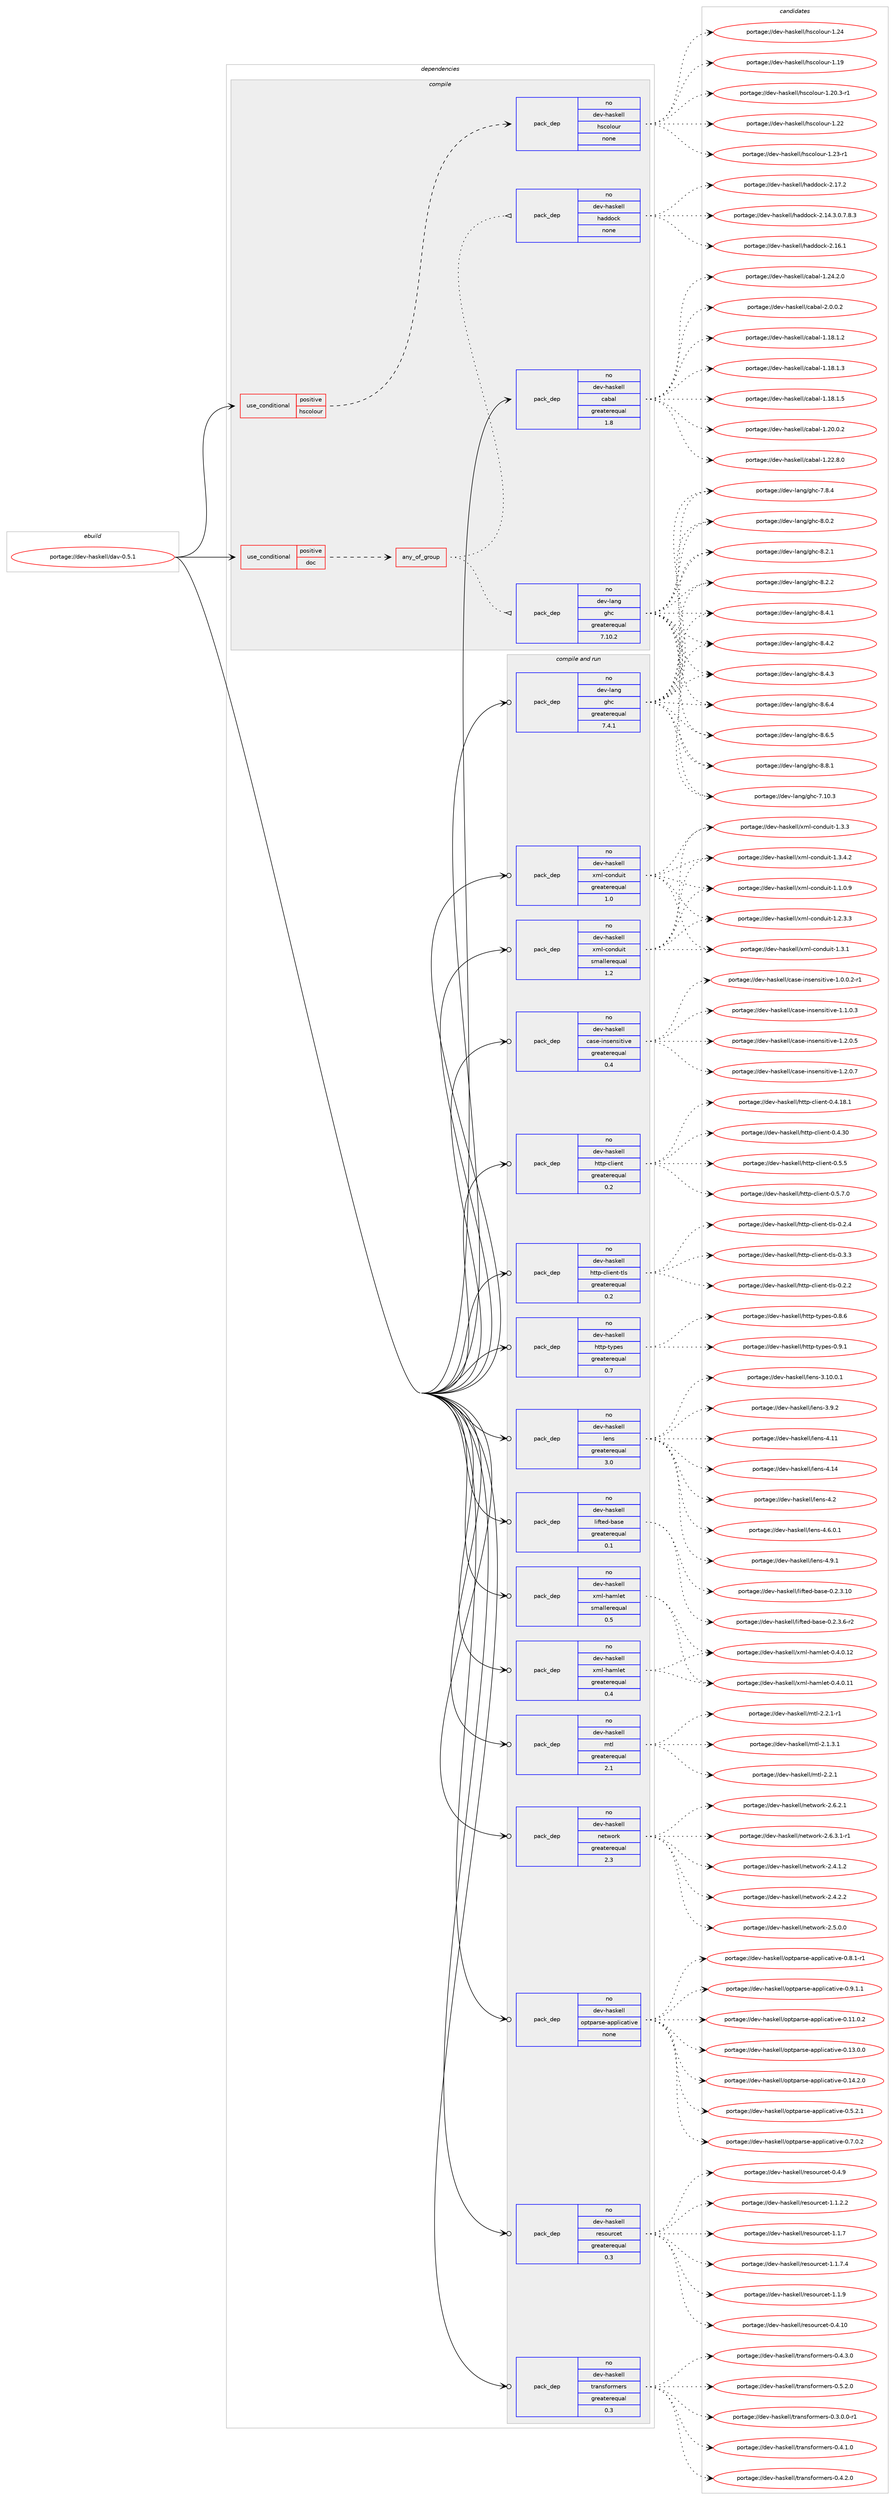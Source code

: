 digraph prolog {

# *************
# Graph options
# *************

newrank=true;
concentrate=true;
compound=true;
graph [rankdir=LR,fontname=Helvetica,fontsize=10,ranksep=1.5];#, ranksep=2.5, nodesep=0.2];
edge  [arrowhead=vee];
node  [fontname=Helvetica,fontsize=10];

# **********
# The ebuild
# **********

subgraph cluster_leftcol {
color=gray;
rank=same;
label=<<i>ebuild</i>>;
id [label="portage://dev-haskell/dav-0.5.1", color=red, width=4, href="../dev-haskell/dav-0.5.1.svg"];
}

# ****************
# The dependencies
# ****************

subgraph cluster_midcol {
color=gray;
label=<<i>dependencies</i>>;
subgraph cluster_compile {
fillcolor="#eeeeee";
style=filled;
label=<<i>compile</i>>;
subgraph cond14891 {
dependency66225 [label=<<TABLE BORDER="0" CELLBORDER="1" CELLSPACING="0" CELLPADDING="4"><TR><TD ROWSPAN="3" CELLPADDING="10">use_conditional</TD></TR><TR><TD>positive</TD></TR><TR><TD>doc</TD></TR></TABLE>>, shape=none, color=red];
subgraph any1576 {
dependency66226 [label=<<TABLE BORDER="0" CELLBORDER="1" CELLSPACING="0" CELLPADDING="4"><TR><TD CELLPADDING="10">any_of_group</TD></TR></TABLE>>, shape=none, color=red];subgraph pack49699 {
dependency66227 [label=<<TABLE BORDER="0" CELLBORDER="1" CELLSPACING="0" CELLPADDING="4" WIDTH="220"><TR><TD ROWSPAN="6" CELLPADDING="30">pack_dep</TD></TR><TR><TD WIDTH="110">no</TD></TR><TR><TD>dev-haskell</TD></TR><TR><TD>haddock</TD></TR><TR><TD>none</TD></TR><TR><TD></TD></TR></TABLE>>, shape=none, color=blue];
}
dependency66226:e -> dependency66227:w [weight=20,style="dotted",arrowhead="oinv"];
subgraph pack49700 {
dependency66228 [label=<<TABLE BORDER="0" CELLBORDER="1" CELLSPACING="0" CELLPADDING="4" WIDTH="220"><TR><TD ROWSPAN="6" CELLPADDING="30">pack_dep</TD></TR><TR><TD WIDTH="110">no</TD></TR><TR><TD>dev-lang</TD></TR><TR><TD>ghc</TD></TR><TR><TD>greaterequal</TD></TR><TR><TD>7.10.2</TD></TR></TABLE>>, shape=none, color=blue];
}
dependency66226:e -> dependency66228:w [weight=20,style="dotted",arrowhead="oinv"];
}
dependency66225:e -> dependency66226:w [weight=20,style="dashed",arrowhead="vee"];
}
id:e -> dependency66225:w [weight=20,style="solid",arrowhead="vee"];
subgraph cond14892 {
dependency66229 [label=<<TABLE BORDER="0" CELLBORDER="1" CELLSPACING="0" CELLPADDING="4"><TR><TD ROWSPAN="3" CELLPADDING="10">use_conditional</TD></TR><TR><TD>positive</TD></TR><TR><TD>hscolour</TD></TR></TABLE>>, shape=none, color=red];
subgraph pack49701 {
dependency66230 [label=<<TABLE BORDER="0" CELLBORDER="1" CELLSPACING="0" CELLPADDING="4" WIDTH="220"><TR><TD ROWSPAN="6" CELLPADDING="30">pack_dep</TD></TR><TR><TD WIDTH="110">no</TD></TR><TR><TD>dev-haskell</TD></TR><TR><TD>hscolour</TD></TR><TR><TD>none</TD></TR><TR><TD></TD></TR></TABLE>>, shape=none, color=blue];
}
dependency66229:e -> dependency66230:w [weight=20,style="dashed",arrowhead="vee"];
}
id:e -> dependency66229:w [weight=20,style="solid",arrowhead="vee"];
subgraph pack49702 {
dependency66231 [label=<<TABLE BORDER="0" CELLBORDER="1" CELLSPACING="0" CELLPADDING="4" WIDTH="220"><TR><TD ROWSPAN="6" CELLPADDING="30">pack_dep</TD></TR><TR><TD WIDTH="110">no</TD></TR><TR><TD>dev-haskell</TD></TR><TR><TD>cabal</TD></TR><TR><TD>greaterequal</TD></TR><TR><TD>1.8</TD></TR></TABLE>>, shape=none, color=blue];
}
id:e -> dependency66231:w [weight=20,style="solid",arrowhead="vee"];
}
subgraph cluster_compileandrun {
fillcolor="#eeeeee";
style=filled;
label=<<i>compile and run</i>>;
subgraph pack49703 {
dependency66232 [label=<<TABLE BORDER="0" CELLBORDER="1" CELLSPACING="0" CELLPADDING="4" WIDTH="220"><TR><TD ROWSPAN="6" CELLPADDING="30">pack_dep</TD></TR><TR><TD WIDTH="110">no</TD></TR><TR><TD>dev-haskell</TD></TR><TR><TD>case-insensitive</TD></TR><TR><TD>greaterequal</TD></TR><TR><TD>0.4</TD></TR></TABLE>>, shape=none, color=blue];
}
id:e -> dependency66232:w [weight=20,style="solid",arrowhead="odotvee"];
subgraph pack49704 {
dependency66233 [label=<<TABLE BORDER="0" CELLBORDER="1" CELLSPACING="0" CELLPADDING="4" WIDTH="220"><TR><TD ROWSPAN="6" CELLPADDING="30">pack_dep</TD></TR><TR><TD WIDTH="110">no</TD></TR><TR><TD>dev-haskell</TD></TR><TR><TD>http-client</TD></TR><TR><TD>greaterequal</TD></TR><TR><TD>0.2</TD></TR></TABLE>>, shape=none, color=blue];
}
id:e -> dependency66233:w [weight=20,style="solid",arrowhead="odotvee"];
subgraph pack49705 {
dependency66234 [label=<<TABLE BORDER="0" CELLBORDER="1" CELLSPACING="0" CELLPADDING="4" WIDTH="220"><TR><TD ROWSPAN="6" CELLPADDING="30">pack_dep</TD></TR><TR><TD WIDTH="110">no</TD></TR><TR><TD>dev-haskell</TD></TR><TR><TD>http-client-tls</TD></TR><TR><TD>greaterequal</TD></TR><TR><TD>0.2</TD></TR></TABLE>>, shape=none, color=blue];
}
id:e -> dependency66234:w [weight=20,style="solid",arrowhead="odotvee"];
subgraph pack49706 {
dependency66235 [label=<<TABLE BORDER="0" CELLBORDER="1" CELLSPACING="0" CELLPADDING="4" WIDTH="220"><TR><TD ROWSPAN="6" CELLPADDING="30">pack_dep</TD></TR><TR><TD WIDTH="110">no</TD></TR><TR><TD>dev-haskell</TD></TR><TR><TD>http-types</TD></TR><TR><TD>greaterequal</TD></TR><TR><TD>0.7</TD></TR></TABLE>>, shape=none, color=blue];
}
id:e -> dependency66235:w [weight=20,style="solid",arrowhead="odotvee"];
subgraph pack49707 {
dependency66236 [label=<<TABLE BORDER="0" CELLBORDER="1" CELLSPACING="0" CELLPADDING="4" WIDTH="220"><TR><TD ROWSPAN="6" CELLPADDING="30">pack_dep</TD></TR><TR><TD WIDTH="110">no</TD></TR><TR><TD>dev-haskell</TD></TR><TR><TD>lens</TD></TR><TR><TD>greaterequal</TD></TR><TR><TD>3.0</TD></TR></TABLE>>, shape=none, color=blue];
}
id:e -> dependency66236:w [weight=20,style="solid",arrowhead="odotvee"];
subgraph pack49708 {
dependency66237 [label=<<TABLE BORDER="0" CELLBORDER="1" CELLSPACING="0" CELLPADDING="4" WIDTH="220"><TR><TD ROWSPAN="6" CELLPADDING="30">pack_dep</TD></TR><TR><TD WIDTH="110">no</TD></TR><TR><TD>dev-haskell</TD></TR><TR><TD>lifted-base</TD></TR><TR><TD>greaterequal</TD></TR><TR><TD>0.1</TD></TR></TABLE>>, shape=none, color=blue];
}
id:e -> dependency66237:w [weight=20,style="solid",arrowhead="odotvee"];
subgraph pack49709 {
dependency66238 [label=<<TABLE BORDER="0" CELLBORDER="1" CELLSPACING="0" CELLPADDING="4" WIDTH="220"><TR><TD ROWSPAN="6" CELLPADDING="30">pack_dep</TD></TR><TR><TD WIDTH="110">no</TD></TR><TR><TD>dev-haskell</TD></TR><TR><TD>mtl</TD></TR><TR><TD>greaterequal</TD></TR><TR><TD>2.1</TD></TR></TABLE>>, shape=none, color=blue];
}
id:e -> dependency66238:w [weight=20,style="solid",arrowhead="odotvee"];
subgraph pack49710 {
dependency66239 [label=<<TABLE BORDER="0" CELLBORDER="1" CELLSPACING="0" CELLPADDING="4" WIDTH="220"><TR><TD ROWSPAN="6" CELLPADDING="30">pack_dep</TD></TR><TR><TD WIDTH="110">no</TD></TR><TR><TD>dev-haskell</TD></TR><TR><TD>network</TD></TR><TR><TD>greaterequal</TD></TR><TR><TD>2.3</TD></TR></TABLE>>, shape=none, color=blue];
}
id:e -> dependency66239:w [weight=20,style="solid",arrowhead="odotvee"];
subgraph pack49711 {
dependency66240 [label=<<TABLE BORDER="0" CELLBORDER="1" CELLSPACING="0" CELLPADDING="4" WIDTH="220"><TR><TD ROWSPAN="6" CELLPADDING="30">pack_dep</TD></TR><TR><TD WIDTH="110">no</TD></TR><TR><TD>dev-haskell</TD></TR><TR><TD>optparse-applicative</TD></TR><TR><TD>none</TD></TR><TR><TD></TD></TR></TABLE>>, shape=none, color=blue];
}
id:e -> dependency66240:w [weight=20,style="solid",arrowhead="odotvee"];
subgraph pack49712 {
dependency66241 [label=<<TABLE BORDER="0" CELLBORDER="1" CELLSPACING="0" CELLPADDING="4" WIDTH="220"><TR><TD ROWSPAN="6" CELLPADDING="30">pack_dep</TD></TR><TR><TD WIDTH="110">no</TD></TR><TR><TD>dev-haskell</TD></TR><TR><TD>resourcet</TD></TR><TR><TD>greaterequal</TD></TR><TR><TD>0.3</TD></TR></TABLE>>, shape=none, color=blue];
}
id:e -> dependency66241:w [weight=20,style="solid",arrowhead="odotvee"];
subgraph pack49713 {
dependency66242 [label=<<TABLE BORDER="0" CELLBORDER="1" CELLSPACING="0" CELLPADDING="4" WIDTH="220"><TR><TD ROWSPAN="6" CELLPADDING="30">pack_dep</TD></TR><TR><TD WIDTH="110">no</TD></TR><TR><TD>dev-haskell</TD></TR><TR><TD>transformers</TD></TR><TR><TD>greaterequal</TD></TR><TR><TD>0.3</TD></TR></TABLE>>, shape=none, color=blue];
}
id:e -> dependency66242:w [weight=20,style="solid",arrowhead="odotvee"];
subgraph pack49714 {
dependency66243 [label=<<TABLE BORDER="0" CELLBORDER="1" CELLSPACING="0" CELLPADDING="4" WIDTH="220"><TR><TD ROWSPAN="6" CELLPADDING="30">pack_dep</TD></TR><TR><TD WIDTH="110">no</TD></TR><TR><TD>dev-haskell</TD></TR><TR><TD>xml-conduit</TD></TR><TR><TD>greaterequal</TD></TR><TR><TD>1.0</TD></TR></TABLE>>, shape=none, color=blue];
}
id:e -> dependency66243:w [weight=20,style="solid",arrowhead="odotvee"];
subgraph pack49715 {
dependency66244 [label=<<TABLE BORDER="0" CELLBORDER="1" CELLSPACING="0" CELLPADDING="4" WIDTH="220"><TR><TD ROWSPAN="6" CELLPADDING="30">pack_dep</TD></TR><TR><TD WIDTH="110">no</TD></TR><TR><TD>dev-haskell</TD></TR><TR><TD>xml-conduit</TD></TR><TR><TD>smallerequal</TD></TR><TR><TD>1.2</TD></TR></TABLE>>, shape=none, color=blue];
}
id:e -> dependency66244:w [weight=20,style="solid",arrowhead="odotvee"];
subgraph pack49716 {
dependency66245 [label=<<TABLE BORDER="0" CELLBORDER="1" CELLSPACING="0" CELLPADDING="4" WIDTH="220"><TR><TD ROWSPAN="6" CELLPADDING="30">pack_dep</TD></TR><TR><TD WIDTH="110">no</TD></TR><TR><TD>dev-haskell</TD></TR><TR><TD>xml-hamlet</TD></TR><TR><TD>greaterequal</TD></TR><TR><TD>0.4</TD></TR></TABLE>>, shape=none, color=blue];
}
id:e -> dependency66245:w [weight=20,style="solid",arrowhead="odotvee"];
subgraph pack49717 {
dependency66246 [label=<<TABLE BORDER="0" CELLBORDER="1" CELLSPACING="0" CELLPADDING="4" WIDTH="220"><TR><TD ROWSPAN="6" CELLPADDING="30">pack_dep</TD></TR><TR><TD WIDTH="110">no</TD></TR><TR><TD>dev-haskell</TD></TR><TR><TD>xml-hamlet</TD></TR><TR><TD>smallerequal</TD></TR><TR><TD>0.5</TD></TR></TABLE>>, shape=none, color=blue];
}
id:e -> dependency66246:w [weight=20,style="solid",arrowhead="odotvee"];
subgraph pack49718 {
dependency66247 [label=<<TABLE BORDER="0" CELLBORDER="1" CELLSPACING="0" CELLPADDING="4" WIDTH="220"><TR><TD ROWSPAN="6" CELLPADDING="30">pack_dep</TD></TR><TR><TD WIDTH="110">no</TD></TR><TR><TD>dev-lang</TD></TR><TR><TD>ghc</TD></TR><TR><TD>greaterequal</TD></TR><TR><TD>7.4.1</TD></TR></TABLE>>, shape=none, color=blue];
}
id:e -> dependency66247:w [weight=20,style="solid",arrowhead="odotvee"];
}
subgraph cluster_run {
fillcolor="#eeeeee";
style=filled;
label=<<i>run</i>>;
}
}

# **************
# The candidates
# **************

subgraph cluster_choices {
rank=same;
color=gray;
label=<<i>candidates</i>>;

subgraph choice49699 {
color=black;
nodesep=1;
choiceportage1001011184510497115107101108108471049710010011199107455046495246514648465546564651 [label="portage://dev-haskell/haddock-2.14.3.0.7.8.3", color=red, width=4,href="../dev-haskell/haddock-2.14.3.0.7.8.3.svg"];
choiceportage100101118451049711510710110810847104971001001119910745504649544649 [label="portage://dev-haskell/haddock-2.16.1", color=red, width=4,href="../dev-haskell/haddock-2.16.1.svg"];
choiceportage100101118451049711510710110810847104971001001119910745504649554650 [label="portage://dev-haskell/haddock-2.17.2", color=red, width=4,href="../dev-haskell/haddock-2.17.2.svg"];
dependency66227:e -> choiceportage1001011184510497115107101108108471049710010011199107455046495246514648465546564651:w [style=dotted,weight="100"];
dependency66227:e -> choiceportage100101118451049711510710110810847104971001001119910745504649544649:w [style=dotted,weight="100"];
dependency66227:e -> choiceportage100101118451049711510710110810847104971001001119910745504649554650:w [style=dotted,weight="100"];
}
subgraph choice49700 {
color=black;
nodesep=1;
choiceportage1001011184510897110103471031049945554649484651 [label="portage://dev-lang/ghc-7.10.3", color=red, width=4,href="../dev-lang/ghc-7.10.3.svg"];
choiceportage10010111845108971101034710310499455546564652 [label="portage://dev-lang/ghc-7.8.4", color=red, width=4,href="../dev-lang/ghc-7.8.4.svg"];
choiceportage10010111845108971101034710310499455646484650 [label="portage://dev-lang/ghc-8.0.2", color=red, width=4,href="../dev-lang/ghc-8.0.2.svg"];
choiceportage10010111845108971101034710310499455646504649 [label="portage://dev-lang/ghc-8.2.1", color=red, width=4,href="../dev-lang/ghc-8.2.1.svg"];
choiceportage10010111845108971101034710310499455646504650 [label="portage://dev-lang/ghc-8.2.2", color=red, width=4,href="../dev-lang/ghc-8.2.2.svg"];
choiceportage10010111845108971101034710310499455646524649 [label="portage://dev-lang/ghc-8.4.1", color=red, width=4,href="../dev-lang/ghc-8.4.1.svg"];
choiceportage10010111845108971101034710310499455646524650 [label="portage://dev-lang/ghc-8.4.2", color=red, width=4,href="../dev-lang/ghc-8.4.2.svg"];
choiceportage10010111845108971101034710310499455646524651 [label="portage://dev-lang/ghc-8.4.3", color=red, width=4,href="../dev-lang/ghc-8.4.3.svg"];
choiceportage10010111845108971101034710310499455646544652 [label="portage://dev-lang/ghc-8.6.4", color=red, width=4,href="../dev-lang/ghc-8.6.4.svg"];
choiceportage10010111845108971101034710310499455646544653 [label="portage://dev-lang/ghc-8.6.5", color=red, width=4,href="../dev-lang/ghc-8.6.5.svg"];
choiceportage10010111845108971101034710310499455646564649 [label="portage://dev-lang/ghc-8.8.1", color=red, width=4,href="../dev-lang/ghc-8.8.1.svg"];
dependency66228:e -> choiceportage1001011184510897110103471031049945554649484651:w [style=dotted,weight="100"];
dependency66228:e -> choiceportage10010111845108971101034710310499455546564652:w [style=dotted,weight="100"];
dependency66228:e -> choiceportage10010111845108971101034710310499455646484650:w [style=dotted,weight="100"];
dependency66228:e -> choiceportage10010111845108971101034710310499455646504649:w [style=dotted,weight="100"];
dependency66228:e -> choiceportage10010111845108971101034710310499455646504650:w [style=dotted,weight="100"];
dependency66228:e -> choiceportage10010111845108971101034710310499455646524649:w [style=dotted,weight="100"];
dependency66228:e -> choiceportage10010111845108971101034710310499455646524650:w [style=dotted,weight="100"];
dependency66228:e -> choiceportage10010111845108971101034710310499455646524651:w [style=dotted,weight="100"];
dependency66228:e -> choiceportage10010111845108971101034710310499455646544652:w [style=dotted,weight="100"];
dependency66228:e -> choiceportage10010111845108971101034710310499455646544653:w [style=dotted,weight="100"];
dependency66228:e -> choiceportage10010111845108971101034710310499455646564649:w [style=dotted,weight="100"];
}
subgraph choice49701 {
color=black;
nodesep=1;
choiceportage100101118451049711510710110810847104115991111081111171144549464957 [label="portage://dev-haskell/hscolour-1.19", color=red, width=4,href="../dev-haskell/hscolour-1.19.svg"];
choiceportage10010111845104971151071011081084710411599111108111117114454946504846514511449 [label="portage://dev-haskell/hscolour-1.20.3-r1", color=red, width=4,href="../dev-haskell/hscolour-1.20.3-r1.svg"];
choiceportage100101118451049711510710110810847104115991111081111171144549465050 [label="portage://dev-haskell/hscolour-1.22", color=red, width=4,href="../dev-haskell/hscolour-1.22.svg"];
choiceportage1001011184510497115107101108108471041159911110811111711445494650514511449 [label="portage://dev-haskell/hscolour-1.23-r1", color=red, width=4,href="../dev-haskell/hscolour-1.23-r1.svg"];
choiceportage100101118451049711510710110810847104115991111081111171144549465052 [label="portage://dev-haskell/hscolour-1.24", color=red, width=4,href="../dev-haskell/hscolour-1.24.svg"];
dependency66230:e -> choiceportage100101118451049711510710110810847104115991111081111171144549464957:w [style=dotted,weight="100"];
dependency66230:e -> choiceportage10010111845104971151071011081084710411599111108111117114454946504846514511449:w [style=dotted,weight="100"];
dependency66230:e -> choiceportage100101118451049711510710110810847104115991111081111171144549465050:w [style=dotted,weight="100"];
dependency66230:e -> choiceportage1001011184510497115107101108108471041159911110811111711445494650514511449:w [style=dotted,weight="100"];
dependency66230:e -> choiceportage100101118451049711510710110810847104115991111081111171144549465052:w [style=dotted,weight="100"];
}
subgraph choice49702 {
color=black;
nodesep=1;
choiceportage10010111845104971151071011081084799979897108454946495646494650 [label="portage://dev-haskell/cabal-1.18.1.2", color=red, width=4,href="../dev-haskell/cabal-1.18.1.2.svg"];
choiceportage10010111845104971151071011081084799979897108454946495646494651 [label="portage://dev-haskell/cabal-1.18.1.3", color=red, width=4,href="../dev-haskell/cabal-1.18.1.3.svg"];
choiceportage10010111845104971151071011081084799979897108454946495646494653 [label="portage://dev-haskell/cabal-1.18.1.5", color=red, width=4,href="../dev-haskell/cabal-1.18.1.5.svg"];
choiceportage10010111845104971151071011081084799979897108454946504846484650 [label="portage://dev-haskell/cabal-1.20.0.2", color=red, width=4,href="../dev-haskell/cabal-1.20.0.2.svg"];
choiceportage10010111845104971151071011081084799979897108454946505046564648 [label="portage://dev-haskell/cabal-1.22.8.0", color=red, width=4,href="../dev-haskell/cabal-1.22.8.0.svg"];
choiceportage10010111845104971151071011081084799979897108454946505246504648 [label="portage://dev-haskell/cabal-1.24.2.0", color=red, width=4,href="../dev-haskell/cabal-1.24.2.0.svg"];
choiceportage100101118451049711510710110810847999798971084550464846484650 [label="portage://dev-haskell/cabal-2.0.0.2", color=red, width=4,href="../dev-haskell/cabal-2.0.0.2.svg"];
dependency66231:e -> choiceportage10010111845104971151071011081084799979897108454946495646494650:w [style=dotted,weight="100"];
dependency66231:e -> choiceportage10010111845104971151071011081084799979897108454946495646494651:w [style=dotted,weight="100"];
dependency66231:e -> choiceportage10010111845104971151071011081084799979897108454946495646494653:w [style=dotted,weight="100"];
dependency66231:e -> choiceportage10010111845104971151071011081084799979897108454946504846484650:w [style=dotted,weight="100"];
dependency66231:e -> choiceportage10010111845104971151071011081084799979897108454946505046564648:w [style=dotted,weight="100"];
dependency66231:e -> choiceportage10010111845104971151071011081084799979897108454946505246504648:w [style=dotted,weight="100"];
dependency66231:e -> choiceportage100101118451049711510710110810847999798971084550464846484650:w [style=dotted,weight="100"];
}
subgraph choice49703 {
color=black;
nodesep=1;
choiceportage10010111845104971151071011081084799971151014510511011510111011510511610511810145494648464846504511449 [label="portage://dev-haskell/case-insensitive-1.0.0.2-r1", color=red, width=4,href="../dev-haskell/case-insensitive-1.0.0.2-r1.svg"];
choiceportage1001011184510497115107101108108479997115101451051101151011101151051161051181014549464946484651 [label="portage://dev-haskell/case-insensitive-1.1.0.3", color=red, width=4,href="../dev-haskell/case-insensitive-1.1.0.3.svg"];
choiceportage1001011184510497115107101108108479997115101451051101151011101151051161051181014549465046484653 [label="portage://dev-haskell/case-insensitive-1.2.0.5", color=red, width=4,href="../dev-haskell/case-insensitive-1.2.0.5.svg"];
choiceportage1001011184510497115107101108108479997115101451051101151011101151051161051181014549465046484655 [label="portage://dev-haskell/case-insensitive-1.2.0.7", color=red, width=4,href="../dev-haskell/case-insensitive-1.2.0.7.svg"];
dependency66232:e -> choiceportage10010111845104971151071011081084799971151014510511011510111011510511610511810145494648464846504511449:w [style=dotted,weight="100"];
dependency66232:e -> choiceportage1001011184510497115107101108108479997115101451051101151011101151051161051181014549464946484651:w [style=dotted,weight="100"];
dependency66232:e -> choiceportage1001011184510497115107101108108479997115101451051101151011101151051161051181014549465046484653:w [style=dotted,weight="100"];
dependency66232:e -> choiceportage1001011184510497115107101108108479997115101451051101151011101151051161051181014549465046484655:w [style=dotted,weight="100"];
}
subgraph choice49704 {
color=black;
nodesep=1;
choiceportage1001011184510497115107101108108471041161161124599108105101110116454846524649564649 [label="portage://dev-haskell/http-client-0.4.18.1", color=red, width=4,href="../dev-haskell/http-client-0.4.18.1.svg"];
choiceportage100101118451049711510710110810847104116116112459910810510111011645484652465148 [label="portage://dev-haskell/http-client-0.4.30", color=red, width=4,href="../dev-haskell/http-client-0.4.30.svg"];
choiceportage1001011184510497115107101108108471041161161124599108105101110116454846534653 [label="portage://dev-haskell/http-client-0.5.5", color=red, width=4,href="../dev-haskell/http-client-0.5.5.svg"];
choiceportage10010111845104971151071011081084710411611611245991081051011101164548465346554648 [label="portage://dev-haskell/http-client-0.5.7.0", color=red, width=4,href="../dev-haskell/http-client-0.5.7.0.svg"];
dependency66233:e -> choiceportage1001011184510497115107101108108471041161161124599108105101110116454846524649564649:w [style=dotted,weight="100"];
dependency66233:e -> choiceportage100101118451049711510710110810847104116116112459910810510111011645484652465148:w [style=dotted,weight="100"];
dependency66233:e -> choiceportage1001011184510497115107101108108471041161161124599108105101110116454846534653:w [style=dotted,weight="100"];
dependency66233:e -> choiceportage10010111845104971151071011081084710411611611245991081051011101164548465346554648:w [style=dotted,weight="100"];
}
subgraph choice49705 {
color=black;
nodesep=1;
choiceportage100101118451049711510710110810847104116116112459910810510111011645116108115454846504650 [label="portage://dev-haskell/http-client-tls-0.2.2", color=red, width=4,href="../dev-haskell/http-client-tls-0.2.2.svg"];
choiceportage100101118451049711510710110810847104116116112459910810510111011645116108115454846504652 [label="portage://dev-haskell/http-client-tls-0.2.4", color=red, width=4,href="../dev-haskell/http-client-tls-0.2.4.svg"];
choiceportage100101118451049711510710110810847104116116112459910810510111011645116108115454846514651 [label="portage://dev-haskell/http-client-tls-0.3.3", color=red, width=4,href="../dev-haskell/http-client-tls-0.3.3.svg"];
dependency66234:e -> choiceportage100101118451049711510710110810847104116116112459910810510111011645116108115454846504650:w [style=dotted,weight="100"];
dependency66234:e -> choiceportage100101118451049711510710110810847104116116112459910810510111011645116108115454846504652:w [style=dotted,weight="100"];
dependency66234:e -> choiceportage100101118451049711510710110810847104116116112459910810510111011645116108115454846514651:w [style=dotted,weight="100"];
}
subgraph choice49706 {
color=black;
nodesep=1;
choiceportage10010111845104971151071011081084710411611611245116121112101115454846564654 [label="portage://dev-haskell/http-types-0.8.6", color=red, width=4,href="../dev-haskell/http-types-0.8.6.svg"];
choiceportage10010111845104971151071011081084710411611611245116121112101115454846574649 [label="portage://dev-haskell/http-types-0.9.1", color=red, width=4,href="../dev-haskell/http-types-0.9.1.svg"];
dependency66235:e -> choiceportage10010111845104971151071011081084710411611611245116121112101115454846564654:w [style=dotted,weight="100"];
dependency66235:e -> choiceportage10010111845104971151071011081084710411611611245116121112101115454846574649:w [style=dotted,weight="100"];
}
subgraph choice49707 {
color=black;
nodesep=1;
choiceportage100101118451049711510710110810847108101110115455146494846484649 [label="portage://dev-haskell/lens-3.10.0.1", color=red, width=4,href="../dev-haskell/lens-3.10.0.1.svg"];
choiceportage100101118451049711510710110810847108101110115455146574650 [label="portage://dev-haskell/lens-3.9.2", color=red, width=4,href="../dev-haskell/lens-3.9.2.svg"];
choiceportage1001011184510497115107101108108471081011101154552464949 [label="portage://dev-haskell/lens-4.11", color=red, width=4,href="../dev-haskell/lens-4.11.svg"];
choiceportage1001011184510497115107101108108471081011101154552464952 [label="portage://dev-haskell/lens-4.14", color=red, width=4,href="../dev-haskell/lens-4.14.svg"];
choiceportage10010111845104971151071011081084710810111011545524650 [label="portage://dev-haskell/lens-4.2", color=red, width=4,href="../dev-haskell/lens-4.2.svg"];
choiceportage1001011184510497115107101108108471081011101154552465446484649 [label="portage://dev-haskell/lens-4.6.0.1", color=red, width=4,href="../dev-haskell/lens-4.6.0.1.svg"];
choiceportage100101118451049711510710110810847108101110115455246574649 [label="portage://dev-haskell/lens-4.9.1", color=red, width=4,href="../dev-haskell/lens-4.9.1.svg"];
dependency66236:e -> choiceportage100101118451049711510710110810847108101110115455146494846484649:w [style=dotted,weight="100"];
dependency66236:e -> choiceportage100101118451049711510710110810847108101110115455146574650:w [style=dotted,weight="100"];
dependency66236:e -> choiceportage1001011184510497115107101108108471081011101154552464949:w [style=dotted,weight="100"];
dependency66236:e -> choiceportage1001011184510497115107101108108471081011101154552464952:w [style=dotted,weight="100"];
dependency66236:e -> choiceportage10010111845104971151071011081084710810111011545524650:w [style=dotted,weight="100"];
dependency66236:e -> choiceportage1001011184510497115107101108108471081011101154552465446484649:w [style=dotted,weight="100"];
dependency66236:e -> choiceportage100101118451049711510710110810847108101110115455246574649:w [style=dotted,weight="100"];
}
subgraph choice49708 {
color=black;
nodesep=1;
choiceportage100101118451049711510710110810847108105102116101100459897115101454846504651464948 [label="portage://dev-haskell/lifted-base-0.2.3.10", color=red, width=4,href="../dev-haskell/lifted-base-0.2.3.10.svg"];
choiceportage10010111845104971151071011081084710810510211610110045989711510145484650465146544511450 [label="portage://dev-haskell/lifted-base-0.2.3.6-r2", color=red, width=4,href="../dev-haskell/lifted-base-0.2.3.6-r2.svg"];
dependency66237:e -> choiceportage100101118451049711510710110810847108105102116101100459897115101454846504651464948:w [style=dotted,weight="100"];
dependency66237:e -> choiceportage10010111845104971151071011081084710810510211610110045989711510145484650465146544511450:w [style=dotted,weight="100"];
}
subgraph choice49709 {
color=black;
nodesep=1;
choiceportage1001011184510497115107101108108471091161084550464946514649 [label="portage://dev-haskell/mtl-2.1.3.1", color=red, width=4,href="../dev-haskell/mtl-2.1.3.1.svg"];
choiceportage100101118451049711510710110810847109116108455046504649 [label="portage://dev-haskell/mtl-2.2.1", color=red, width=4,href="../dev-haskell/mtl-2.2.1.svg"];
choiceportage1001011184510497115107101108108471091161084550465046494511449 [label="portage://dev-haskell/mtl-2.2.1-r1", color=red, width=4,href="../dev-haskell/mtl-2.2.1-r1.svg"];
dependency66238:e -> choiceportage1001011184510497115107101108108471091161084550464946514649:w [style=dotted,weight="100"];
dependency66238:e -> choiceportage100101118451049711510710110810847109116108455046504649:w [style=dotted,weight="100"];
dependency66238:e -> choiceportage1001011184510497115107101108108471091161084550465046494511449:w [style=dotted,weight="100"];
}
subgraph choice49710 {
color=black;
nodesep=1;
choiceportage1001011184510497115107101108108471101011161191111141074550465246494650 [label="portage://dev-haskell/network-2.4.1.2", color=red, width=4,href="../dev-haskell/network-2.4.1.2.svg"];
choiceportage1001011184510497115107101108108471101011161191111141074550465246504650 [label="portage://dev-haskell/network-2.4.2.2", color=red, width=4,href="../dev-haskell/network-2.4.2.2.svg"];
choiceportage1001011184510497115107101108108471101011161191111141074550465346484648 [label="portage://dev-haskell/network-2.5.0.0", color=red, width=4,href="../dev-haskell/network-2.5.0.0.svg"];
choiceportage1001011184510497115107101108108471101011161191111141074550465446504649 [label="portage://dev-haskell/network-2.6.2.1", color=red, width=4,href="../dev-haskell/network-2.6.2.1.svg"];
choiceportage10010111845104971151071011081084711010111611911111410745504654465146494511449 [label="portage://dev-haskell/network-2.6.3.1-r1", color=red, width=4,href="../dev-haskell/network-2.6.3.1-r1.svg"];
dependency66239:e -> choiceportage1001011184510497115107101108108471101011161191111141074550465246494650:w [style=dotted,weight="100"];
dependency66239:e -> choiceportage1001011184510497115107101108108471101011161191111141074550465246504650:w [style=dotted,weight="100"];
dependency66239:e -> choiceportage1001011184510497115107101108108471101011161191111141074550465346484648:w [style=dotted,weight="100"];
dependency66239:e -> choiceportage1001011184510497115107101108108471101011161191111141074550465446504649:w [style=dotted,weight="100"];
dependency66239:e -> choiceportage10010111845104971151071011081084711010111611911111410745504654465146494511449:w [style=dotted,weight="100"];
}
subgraph choice49711 {
color=black;
nodesep=1;
choiceportage1001011184510497115107101108108471111121161129711411510145971121121081059997116105118101454846494946484650 [label="portage://dev-haskell/optparse-applicative-0.11.0.2", color=red, width=4,href="../dev-haskell/optparse-applicative-0.11.0.2.svg"];
choiceportage1001011184510497115107101108108471111121161129711411510145971121121081059997116105118101454846495146484648 [label="portage://dev-haskell/optparse-applicative-0.13.0.0", color=red, width=4,href="../dev-haskell/optparse-applicative-0.13.0.0.svg"];
choiceportage1001011184510497115107101108108471111121161129711411510145971121121081059997116105118101454846495246504648 [label="portage://dev-haskell/optparse-applicative-0.14.2.0", color=red, width=4,href="../dev-haskell/optparse-applicative-0.14.2.0.svg"];
choiceportage10010111845104971151071011081084711111211611297114115101459711211210810599971161051181014548465346504649 [label="portage://dev-haskell/optparse-applicative-0.5.2.1", color=red, width=4,href="../dev-haskell/optparse-applicative-0.5.2.1.svg"];
choiceportage10010111845104971151071011081084711111211611297114115101459711211210810599971161051181014548465546484650 [label="portage://dev-haskell/optparse-applicative-0.7.0.2", color=red, width=4,href="../dev-haskell/optparse-applicative-0.7.0.2.svg"];
choiceportage10010111845104971151071011081084711111211611297114115101459711211210810599971161051181014548465646494511449 [label="portage://dev-haskell/optparse-applicative-0.8.1-r1", color=red, width=4,href="../dev-haskell/optparse-applicative-0.8.1-r1.svg"];
choiceportage10010111845104971151071011081084711111211611297114115101459711211210810599971161051181014548465746494649 [label="portage://dev-haskell/optparse-applicative-0.9.1.1", color=red, width=4,href="../dev-haskell/optparse-applicative-0.9.1.1.svg"];
dependency66240:e -> choiceportage1001011184510497115107101108108471111121161129711411510145971121121081059997116105118101454846494946484650:w [style=dotted,weight="100"];
dependency66240:e -> choiceportage1001011184510497115107101108108471111121161129711411510145971121121081059997116105118101454846495146484648:w [style=dotted,weight="100"];
dependency66240:e -> choiceportage1001011184510497115107101108108471111121161129711411510145971121121081059997116105118101454846495246504648:w [style=dotted,weight="100"];
dependency66240:e -> choiceportage10010111845104971151071011081084711111211611297114115101459711211210810599971161051181014548465346504649:w [style=dotted,weight="100"];
dependency66240:e -> choiceportage10010111845104971151071011081084711111211611297114115101459711211210810599971161051181014548465546484650:w [style=dotted,weight="100"];
dependency66240:e -> choiceportage10010111845104971151071011081084711111211611297114115101459711211210810599971161051181014548465646494511449:w [style=dotted,weight="100"];
dependency66240:e -> choiceportage10010111845104971151071011081084711111211611297114115101459711211210810599971161051181014548465746494649:w [style=dotted,weight="100"];
}
subgraph choice49712 {
color=black;
nodesep=1;
choiceportage1001011184510497115107101108108471141011151111171149910111645484652464948 [label="portage://dev-haskell/resourcet-0.4.10", color=red, width=4,href="../dev-haskell/resourcet-0.4.10.svg"];
choiceportage10010111845104971151071011081084711410111511111711499101116454846524657 [label="portage://dev-haskell/resourcet-0.4.9", color=red, width=4,href="../dev-haskell/resourcet-0.4.9.svg"];
choiceportage100101118451049711510710110810847114101115111117114991011164549464946504650 [label="portage://dev-haskell/resourcet-1.1.2.2", color=red, width=4,href="../dev-haskell/resourcet-1.1.2.2.svg"];
choiceportage10010111845104971151071011081084711410111511111711499101116454946494655 [label="portage://dev-haskell/resourcet-1.1.7", color=red, width=4,href="../dev-haskell/resourcet-1.1.7.svg"];
choiceportage100101118451049711510710110810847114101115111117114991011164549464946554652 [label="portage://dev-haskell/resourcet-1.1.7.4", color=red, width=4,href="../dev-haskell/resourcet-1.1.7.4.svg"];
choiceportage10010111845104971151071011081084711410111511111711499101116454946494657 [label="portage://dev-haskell/resourcet-1.1.9", color=red, width=4,href="../dev-haskell/resourcet-1.1.9.svg"];
dependency66241:e -> choiceportage1001011184510497115107101108108471141011151111171149910111645484652464948:w [style=dotted,weight="100"];
dependency66241:e -> choiceportage10010111845104971151071011081084711410111511111711499101116454846524657:w [style=dotted,weight="100"];
dependency66241:e -> choiceportage100101118451049711510710110810847114101115111117114991011164549464946504650:w [style=dotted,weight="100"];
dependency66241:e -> choiceportage10010111845104971151071011081084711410111511111711499101116454946494655:w [style=dotted,weight="100"];
dependency66241:e -> choiceportage100101118451049711510710110810847114101115111117114991011164549464946554652:w [style=dotted,weight="100"];
dependency66241:e -> choiceportage10010111845104971151071011081084711410111511111711499101116454946494657:w [style=dotted,weight="100"];
}
subgraph choice49713 {
color=black;
nodesep=1;
choiceportage1001011184510497115107101108108471161149711011510211111410910111411545484651464846484511449 [label="portage://dev-haskell/transformers-0.3.0.0-r1", color=red, width=4,href="../dev-haskell/transformers-0.3.0.0-r1.svg"];
choiceportage100101118451049711510710110810847116114971101151021111141091011141154548465246494648 [label="portage://dev-haskell/transformers-0.4.1.0", color=red, width=4,href="../dev-haskell/transformers-0.4.1.0.svg"];
choiceportage100101118451049711510710110810847116114971101151021111141091011141154548465246504648 [label="portage://dev-haskell/transformers-0.4.2.0", color=red, width=4,href="../dev-haskell/transformers-0.4.2.0.svg"];
choiceportage100101118451049711510710110810847116114971101151021111141091011141154548465246514648 [label="portage://dev-haskell/transformers-0.4.3.0", color=red, width=4,href="../dev-haskell/transformers-0.4.3.0.svg"];
choiceportage100101118451049711510710110810847116114971101151021111141091011141154548465346504648 [label="portage://dev-haskell/transformers-0.5.2.0", color=red, width=4,href="../dev-haskell/transformers-0.5.2.0.svg"];
dependency66242:e -> choiceportage1001011184510497115107101108108471161149711011510211111410910111411545484651464846484511449:w [style=dotted,weight="100"];
dependency66242:e -> choiceportage100101118451049711510710110810847116114971101151021111141091011141154548465246494648:w [style=dotted,weight="100"];
dependency66242:e -> choiceportage100101118451049711510710110810847116114971101151021111141091011141154548465246504648:w [style=dotted,weight="100"];
dependency66242:e -> choiceportage100101118451049711510710110810847116114971101151021111141091011141154548465246514648:w [style=dotted,weight="100"];
dependency66242:e -> choiceportage100101118451049711510710110810847116114971101151021111141091011141154548465346504648:w [style=dotted,weight="100"];
}
subgraph choice49714 {
color=black;
nodesep=1;
choiceportage10010111845104971151071011081084712010910845991111101001171051164549464946484657 [label="portage://dev-haskell/xml-conduit-1.1.0.9", color=red, width=4,href="../dev-haskell/xml-conduit-1.1.0.9.svg"];
choiceportage10010111845104971151071011081084712010910845991111101001171051164549465046514651 [label="portage://dev-haskell/xml-conduit-1.2.3.3", color=red, width=4,href="../dev-haskell/xml-conduit-1.2.3.3.svg"];
choiceportage1001011184510497115107101108108471201091084599111110100117105116454946514649 [label="portage://dev-haskell/xml-conduit-1.3.1", color=red, width=4,href="../dev-haskell/xml-conduit-1.3.1.svg"];
choiceportage1001011184510497115107101108108471201091084599111110100117105116454946514651 [label="portage://dev-haskell/xml-conduit-1.3.3", color=red, width=4,href="../dev-haskell/xml-conduit-1.3.3.svg"];
choiceportage10010111845104971151071011081084712010910845991111101001171051164549465146524650 [label="portage://dev-haskell/xml-conduit-1.3.4.2", color=red, width=4,href="../dev-haskell/xml-conduit-1.3.4.2.svg"];
dependency66243:e -> choiceportage10010111845104971151071011081084712010910845991111101001171051164549464946484657:w [style=dotted,weight="100"];
dependency66243:e -> choiceportage10010111845104971151071011081084712010910845991111101001171051164549465046514651:w [style=dotted,weight="100"];
dependency66243:e -> choiceportage1001011184510497115107101108108471201091084599111110100117105116454946514649:w [style=dotted,weight="100"];
dependency66243:e -> choiceportage1001011184510497115107101108108471201091084599111110100117105116454946514651:w [style=dotted,weight="100"];
dependency66243:e -> choiceportage10010111845104971151071011081084712010910845991111101001171051164549465146524650:w [style=dotted,weight="100"];
}
subgraph choice49715 {
color=black;
nodesep=1;
choiceportage10010111845104971151071011081084712010910845991111101001171051164549464946484657 [label="portage://dev-haskell/xml-conduit-1.1.0.9", color=red, width=4,href="../dev-haskell/xml-conduit-1.1.0.9.svg"];
choiceportage10010111845104971151071011081084712010910845991111101001171051164549465046514651 [label="portage://dev-haskell/xml-conduit-1.2.3.3", color=red, width=4,href="../dev-haskell/xml-conduit-1.2.3.3.svg"];
choiceportage1001011184510497115107101108108471201091084599111110100117105116454946514649 [label="portage://dev-haskell/xml-conduit-1.3.1", color=red, width=4,href="../dev-haskell/xml-conduit-1.3.1.svg"];
choiceportage1001011184510497115107101108108471201091084599111110100117105116454946514651 [label="portage://dev-haskell/xml-conduit-1.3.3", color=red, width=4,href="../dev-haskell/xml-conduit-1.3.3.svg"];
choiceportage10010111845104971151071011081084712010910845991111101001171051164549465146524650 [label="portage://dev-haskell/xml-conduit-1.3.4.2", color=red, width=4,href="../dev-haskell/xml-conduit-1.3.4.2.svg"];
dependency66244:e -> choiceportage10010111845104971151071011081084712010910845991111101001171051164549464946484657:w [style=dotted,weight="100"];
dependency66244:e -> choiceportage10010111845104971151071011081084712010910845991111101001171051164549465046514651:w [style=dotted,weight="100"];
dependency66244:e -> choiceportage1001011184510497115107101108108471201091084599111110100117105116454946514649:w [style=dotted,weight="100"];
dependency66244:e -> choiceportage1001011184510497115107101108108471201091084599111110100117105116454946514651:w [style=dotted,weight="100"];
dependency66244:e -> choiceportage10010111845104971151071011081084712010910845991111101001171051164549465146524650:w [style=dotted,weight="100"];
}
subgraph choice49716 {
color=black;
nodesep=1;
choiceportage1001011184510497115107101108108471201091084510497109108101116454846524648464949 [label="portage://dev-haskell/xml-hamlet-0.4.0.11", color=red, width=4,href="../dev-haskell/xml-hamlet-0.4.0.11.svg"];
choiceportage1001011184510497115107101108108471201091084510497109108101116454846524648464950 [label="portage://dev-haskell/xml-hamlet-0.4.0.12", color=red, width=4,href="../dev-haskell/xml-hamlet-0.4.0.12.svg"];
dependency66245:e -> choiceportage1001011184510497115107101108108471201091084510497109108101116454846524648464949:w [style=dotted,weight="100"];
dependency66245:e -> choiceportage1001011184510497115107101108108471201091084510497109108101116454846524648464950:w [style=dotted,weight="100"];
}
subgraph choice49717 {
color=black;
nodesep=1;
choiceportage1001011184510497115107101108108471201091084510497109108101116454846524648464949 [label="portage://dev-haskell/xml-hamlet-0.4.0.11", color=red, width=4,href="../dev-haskell/xml-hamlet-0.4.0.11.svg"];
choiceportage1001011184510497115107101108108471201091084510497109108101116454846524648464950 [label="portage://dev-haskell/xml-hamlet-0.4.0.12", color=red, width=4,href="../dev-haskell/xml-hamlet-0.4.0.12.svg"];
dependency66246:e -> choiceportage1001011184510497115107101108108471201091084510497109108101116454846524648464949:w [style=dotted,weight="100"];
dependency66246:e -> choiceportage1001011184510497115107101108108471201091084510497109108101116454846524648464950:w [style=dotted,weight="100"];
}
subgraph choice49718 {
color=black;
nodesep=1;
choiceportage1001011184510897110103471031049945554649484651 [label="portage://dev-lang/ghc-7.10.3", color=red, width=4,href="../dev-lang/ghc-7.10.3.svg"];
choiceportage10010111845108971101034710310499455546564652 [label="portage://dev-lang/ghc-7.8.4", color=red, width=4,href="../dev-lang/ghc-7.8.4.svg"];
choiceportage10010111845108971101034710310499455646484650 [label="portage://dev-lang/ghc-8.0.2", color=red, width=4,href="../dev-lang/ghc-8.0.2.svg"];
choiceportage10010111845108971101034710310499455646504649 [label="portage://dev-lang/ghc-8.2.1", color=red, width=4,href="../dev-lang/ghc-8.2.1.svg"];
choiceportage10010111845108971101034710310499455646504650 [label="portage://dev-lang/ghc-8.2.2", color=red, width=4,href="../dev-lang/ghc-8.2.2.svg"];
choiceportage10010111845108971101034710310499455646524649 [label="portage://dev-lang/ghc-8.4.1", color=red, width=4,href="../dev-lang/ghc-8.4.1.svg"];
choiceportage10010111845108971101034710310499455646524650 [label="portage://dev-lang/ghc-8.4.2", color=red, width=4,href="../dev-lang/ghc-8.4.2.svg"];
choiceportage10010111845108971101034710310499455646524651 [label="portage://dev-lang/ghc-8.4.3", color=red, width=4,href="../dev-lang/ghc-8.4.3.svg"];
choiceportage10010111845108971101034710310499455646544652 [label="portage://dev-lang/ghc-8.6.4", color=red, width=4,href="../dev-lang/ghc-8.6.4.svg"];
choiceportage10010111845108971101034710310499455646544653 [label="portage://dev-lang/ghc-8.6.5", color=red, width=4,href="../dev-lang/ghc-8.6.5.svg"];
choiceportage10010111845108971101034710310499455646564649 [label="portage://dev-lang/ghc-8.8.1", color=red, width=4,href="../dev-lang/ghc-8.8.1.svg"];
dependency66247:e -> choiceportage1001011184510897110103471031049945554649484651:w [style=dotted,weight="100"];
dependency66247:e -> choiceportage10010111845108971101034710310499455546564652:w [style=dotted,weight="100"];
dependency66247:e -> choiceportage10010111845108971101034710310499455646484650:w [style=dotted,weight="100"];
dependency66247:e -> choiceportage10010111845108971101034710310499455646504649:w [style=dotted,weight="100"];
dependency66247:e -> choiceportage10010111845108971101034710310499455646504650:w [style=dotted,weight="100"];
dependency66247:e -> choiceportage10010111845108971101034710310499455646524649:w [style=dotted,weight="100"];
dependency66247:e -> choiceportage10010111845108971101034710310499455646524650:w [style=dotted,weight="100"];
dependency66247:e -> choiceportage10010111845108971101034710310499455646524651:w [style=dotted,weight="100"];
dependency66247:e -> choiceportage10010111845108971101034710310499455646544652:w [style=dotted,weight="100"];
dependency66247:e -> choiceportage10010111845108971101034710310499455646544653:w [style=dotted,weight="100"];
dependency66247:e -> choiceportage10010111845108971101034710310499455646564649:w [style=dotted,weight="100"];
}
}

}
